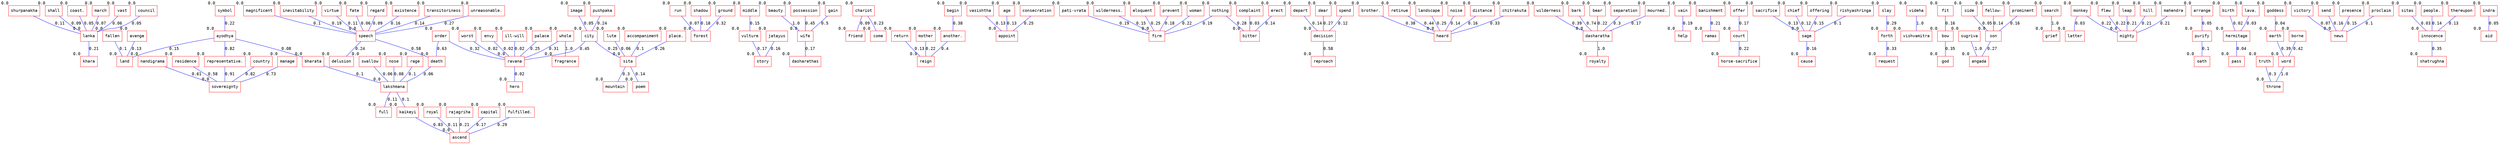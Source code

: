 strict graph  {
	shurpanakha	 [color=red,
		fontname=courier,
		shape=box,
		xlabel=0.0];
	lanka	 [color=red,
		fontname=courier,
		shape=box,
		xlabel=0.0];
	shurpanakha -- lanka	 [color=blue,
		fontname=courier,
		label=0.11];
	khara	 [color=red,
		fontname=courier,
		shape=box,
		xlabel=0.0];
	lanka -- khara	 [color=blue,
		fontname=courier,
		label=0.21];
	fallen	 [color=red,
		fontname=courier,
		shape=box,
		xlabel=0.0];
	land	 [color=red,
		fontname=courier,
		shape=box,
		xlabel=0.0];
	fallen -- land	 [color=blue,
		fontname=courier,
		label=0.1];
	run	 [color=red,
		fontname=courier,
		shape=box,
		xlabel=0.0];
	forest	 [color=red,
		fontname=courier,
		shape=box,
		xlabel=0.0];
	run -- forest	 [color=blue,
		fontname=courier,
		label=0.07];
	middle	 [color=red,
		fontname=courier,
		shape=box,
		xlabel=0.0];
	vulture	 [color=red,
		fontname=courier,
		shape=box,
		xlabel=0.0];
	middle -- vulture	 [color=blue,
		fontname=courier,
		label=0.15];
	story	 [color=red,
		fontname=courier,
		shape=box,
		xlabel=0.0];
	vulture -- story	 [color=blue,
		fontname=courier,
		label=0.17];
	jatayus	 [color=red,
		fontname=courier,
		shape=box,
		xlabel=0.0];
	jatayus -- story	 [color=blue,
		fontname=courier,
		label=0.16];
	avenge	 [color=red,
		fontname=courier,
		shape=box,
		xlabel=0.0];
	avenge -- land	 [color=blue,
		fontname=courier,
		label=0.13];
	shadow	 [color=red,
		fontname=courier,
		shape=box,
		xlabel=0.0];
	shadow -- forest	 [color=blue,
		fontname=courier,
		label=0.18];
	beauty	 [color=red,
		fontname=courier,
		shape=box,
		xlabel=0.0];
	wife	 [color=red,
		fontname=courier,
		shape=box,
		xlabel=0.0];
	beauty -- wife	 [color=blue,
		fontname=courier,
		label=1.0];
	dasharathas	 [color=red,
		fontname=courier,
		shape=box,
		xlabel=0.0];
	wife -- dasharathas	 [color=blue,
		fontname=courier,
		label=0.17];
	lakshmana	 [color=red,
		fontname=courier,
		shape=box,
		xlabel=0.0];
	full	 [color=red,
		fontname=courier,
		shape=box,
		xlabel=0.0];
	lakshmana -- full	 [color=blue,
		fontname=courier,
		label=0.11];
	kaikeyi	 [color=red,
		fontname=courier,
		shape=box,
		xlabel=0.0];
	lakshmana -- kaikeyi	 [color=blue,
		fontname=courier,
		label=0.1];
	chariot	 [color=red,
		fontname=courier,
		shape=box,
		xlabel=0.0];
	friend	 [color=red,
		fontname=courier,
		shape=box,
		xlabel=0.0];
	chariot -- friend	 [color=blue,
		fontname=courier,
		label=0.09];
	come	 [color=red,
		fontname=courier,
		shape=box,
		xlabel=0.0];
	chariot -- come	 [color=blue,
		fontname=courier,
		label=0.23];
	ground	 [color=red,
		fontname=courier,
		shape=box,
		xlabel=0.0];
	ground -- forest	 [color=blue,
		fontname=courier,
		label=0.32];
	possession	 [color=red,
		fontname=courier,
		shape=box,
		xlabel=0.0];
	possession -- wife	 [color=blue,
		fontname=courier,
		label=0.45];
	gain	 [color=red,
		fontname=courier,
		shape=box,
		xlabel=0.0];
	gain -- wife	 [color=blue,
		fontname=courier,
		label=0.5];
	swallow	 [color=red,
		fontname=courier,
		shape=box,
		xlabel=0.0];
	swallow -- lakshmana	 [color=blue,
		fontname=courier,
		label=0.06];
	nose	 [color=red,
		fontname=courier,
		shape=box,
		xlabel=0.0];
	nose -- lakshmana	 [color=blue,
		fontname=courier,
		label=0.08];
	rage	 [color=red,
		fontname=courier,
		shape=box,
		xlabel=0.0];
	rage -- lakshmana	 [color=blue,
		fontname=courier,
		label=0.1];
	"another."	 [color=red,
		fontname=courier,
		shape=box,
		xlabel=0.0];
	reign	 [color=red,
		fontname=courier,
		shape=box,
		xlabel=0.0];
	"another." -- reign	 [color=blue,
		fontname=courier,
		label=0.4];
	vasishtha	 [color=red,
		fontname=courier,
		shape=box,
		xlabel=0.0];
	appoint	 [color=red,
		fontname=courier,
		shape=box,
		xlabel=0.0];
	vasishtha -- appoint	 [color=blue,
		fontname=courier,
		label=0.13];
	"pati-vrata"	 [color=red,
		fontname=courier,
		shape=box,
		xlabel=0.0];
	firm	 [color=red,
		fontname=courier,
		shape=box,
		xlabel=0.0];
	"pati-vrata" -- firm	 [color=blue,
		fontname=courier,
		label=0.19];
	order	 [color=red,
		fontname=courier,
		shape=box,
		xlabel=0.0];
	death	 [color=red,
		fontname=courier,
		shape=box,
		xlabel=0.0];
	order -- death	 [color=blue,
		fontname=courier,
		label=0.63];
	ravana	 [color=red,
		fontname=courier,
		shape=box,
		xlabel=0.0];
	order -- ravana	 [color=blue,
		fontname=courier,
		label=0.32];
	death -- lakshmana	 [color=blue,
		fontname=courier,
		label=0.06];
	depart	 [color=red,
		fontname=courier,
		shape=box,
		xlabel=0.0];
	decision	 [color=red,
		fontname=courier,
		shape=box,
		xlabel=0.0];
	depart -- decision	 [color=blue,
		fontname=courier,
		label=0.14];
	reproach	 [color=red,
		fontname=courier,
		shape=box,
		xlabel=0.0];
	decision -- reproach	 [color=blue,
		fontname=courier,
		label=0.58];
	existence	 [color=red,
		fontname=courier,
		shape=box,
		xlabel=0.0];
	speech	 [color=red,
		fontname=courier,
		shape=box,
		xlabel=0.0];
	existence -- speech	 [color=blue,
		fontname=courier,
		label=0.16];
	speech -- death	 [color=blue,
		fontname=courier,
		label=0.58];
	delusion	 [color=red,
		fontname=courier,
		shape=box,
		xlabel=0.0];
	speech -- delusion	 [color=blue,
		fontname=courier,
		label=0.24];
	eloquent	 [color=red,
		fontname=courier,
		shape=box,
		xlabel=0.0];
	eloquent -- firm	 [color=blue,
		fontname=courier,
		label=0.25];
	"brother."	 [color=red,
		fontname=courier,
		shape=box,
		xlabel=0.0];
	heard	 [color=red,
		fontname=courier,
		shape=box,
		xlabel=0.0];
	"brother." -- heard	 [color=blue,
		fontname=courier,
		label=0.38];
	age	 [color=red,
		fontname=courier,
		shape=box,
		xlabel=0.0];
	age -- appoint	 [color=blue,
		fontname=courier,
		label=0.13];
	symbol	 [color=red,
		fontname=courier,
		shape=box,
		xlabel=0.0];
	ayodhya	 [color=red,
		fontname=courier,
		shape=box,
		xlabel=0.0];
	symbol -- ayodhya	 [color=blue,
		fontname=courier,
		label=0.22];
	ayodhya -- land	 [color=blue,
		fontname=courier,
		label=0.15];
	"representative."	 [color=red,
		fontname=courier,
		shape=box,
		xlabel=0.0];
	ayodhya -- "representative."	 [color=blue,
		fontname=courier,
		label=0.82];
	bharata	 [color=red,
		fontname=courier,
		shape=box,
		xlabel=0.0];
	ayodhya -- bharata	 [color=blue,
		fontname=courier,
		label=0.08];
	transitoriness	 [color=red,
		fontname=courier,
		shape=box,
		xlabel=0.0];
	transitoriness -- speech	 [color=blue,
		fontname=courier,
		label=0.14];
	wilderness	 [color=red,
		fontname=courier,
		shape=box,
		xlabel=0.0];
	dasharatha	 [color=red,
		fontname=courier,
		shape=box,
		xlabel=0.0];
	wilderness -- dasharatha	 [color=blue,
		fontname=courier,
		label=0.39];
	royalty	 [color=red,
		fontname=courier,
		shape=box,
		xlabel=0.0];
	dasharatha -- royalty	 [color=blue,
		fontname=courier,
		label=1.0];
	bark	 [color=red,
		fontname=courier,
		shape=box,
		xlabel=0.0];
	bark -- dasharatha	 [color=blue,
		fontname=courier,
		label=0.74];
	retinue	 [color=red,
		fontname=courier,
		shape=box,
		xlabel=0.0];
	retinue -- heard	 [color=blue,
		fontname=courier,
		label=0.44];
	consecration	 [color=red,
		fontname=courier,
		shape=box,
		xlabel=0.0];
	consecration -- appoint	 [color=blue,
		fontname=courier,
		label=0.25];
	vain	 [color=red,
		fontname=courier,
		shape=box,
		xlabel=0.0];
	help	 [color=red,
		fontname=courier,
		shape=box,
		xlabel=0.0];
	vain -- help	 [color=blue,
		fontname=courier,
		label=0.19];
	country	 [color=red,
		fontname=courier,
		shape=box,
		xlabel=0.0];
	sovereignty	 [color=red,
		fontname=courier,
		shape=box,
		xlabel=0.0];
	country -- sovereignty	 [color=blue,
		fontname=courier,
		label=0.82];
	landscape	 [color=red,
		fontname=courier,
		shape=box,
		xlabel=0.0];
	landscape -- heard	 [color=blue,
		fontname=courier,
		label=0.25];
	bear	 [color=red,
		fontname=courier,
		shape=box,
		xlabel=0.0];
	bear -- dasharatha	 [color=blue,
		fontname=courier,
		label=0.22];
	prevent	 [color=red,
		fontname=courier,
		shape=box,
		xlabel=0.0];
	prevent -- firm	 [color=blue,
		fontname=courier,
		label=0.18];
	ascend	 [color=red,
		fontname=courier,
		shape=box,
		xlabel=0.0];
	kaikeyi -- ascend	 [color=blue,
		fontname=courier,
		label=0.83];
	"unreasonable."	 [color=red,
		fontname=courier,
		shape=box,
		xlabel=0.0];
	"unreasonable." -- speech	 [color=blue,
		fontname=courier,
		label=0.27];
	nothing	 [color=red,
		fontname=courier,
		shape=box,
		xlabel=0.0];
	nothing -- firm	 [color=blue,
		fontname=courier,
		label=0.19];
	bitter	 [color=red,
		fontname=courier,
		shape=box,
		xlabel=0.0];
	nothing -- bitter	 [color=blue,
		fontname=courier,
		label=0.28];
	royal	 [color=red,
		fontname=courier,
		shape=box,
		xlabel=0.0];
	royal -- ascend	 [color=blue,
		fontname=courier,
		label=0.11];
	manage	 [color=red,
		fontname=courier,
		shape=box,
		xlabel=0.0];
	manage -- sovereignty	 [color=blue,
		fontname=courier,
		label=0.73];
	nandigrama	 [color=red,
		fontname=courier,
		shape=box,
		xlabel=0.0];
	nandigrama -- sovereignty	 [color=blue,
		fontname=courier,
		label=0.61];
	noise	 [color=red,
		fontname=courier,
		shape=box,
		xlabel=0.0];
	noise -- heard	 [color=blue,
		fontname=courier,
		label=0.14];
	banishment	 [color=red,
		fontname=courier,
		shape=box,
		xlabel=0.0];
	ramas	 [color=red,
		fontname=courier,
		shape=box,
		xlabel=0.0];
	banishment -- ramas	 [color=blue,
		fontname=courier,
		label=0.21];
	begin	 [color=red,
		fontname=courier,
		shape=box,
		xlabel=0.0];
	begin -- "another."	 [color=blue,
		fontname=courier,
		label=0.38];
	distance	 [color=red,
		fontname=courier,
		shape=box,
		xlabel=0.0];
	distance -- heard	 [color=blue,
		fontname=courier,
		label=0.16];
	separation	 [color=red,
		fontname=courier,
		shape=box,
		xlabel=0.0];
	separation -- dasharatha	 [color=blue,
		fontname=courier,
		label=0.3];
	"representative." -- sovereignty	 [color=blue,
		fontname=courier,
		label=0.91];
	woman	 [color=red,
		fontname=courier,
		shape=box,
		xlabel=0.0];
	woman -- firm	 [color=blue,
		fontname=courier,
		label=0.22];
	"wilderness."	 [color=red,
		fontname=courier,
		shape=box,
		xlabel=0.0];
	"wilderness." -- firm	 [color=blue,
		fontname=courier,
		label=0.15];
	dear	 [color=red,
		fontname=courier,
		shape=box,
		xlabel=0.0];
	dear -- decision	 [color=blue,
		fontname=courier,
		label=0.27];
	return	 [color=red,
		fontname=courier,
		shape=box,
		xlabel=0.0];
	return -- reign	 [color=blue,
		fontname=courier,
		label=0.13];
	"mourned."	 [color=red,
		fontname=courier,
		shape=box,
		xlabel=0.0];
	"mourned." -- dasharatha	 [color=blue,
		fontname=courier,
		label=0.17];
	mother	 [color=red,
		fontname=courier,
		shape=box,
		xlabel=0.0];
	mother -- reign	 [color=blue,
		fontname=courier,
		label=0.22];
	residence	 [color=red,
		fontname=courier,
		shape=box,
		xlabel=0.0];
	residence -- sovereignty	 [color=blue,
		fontname=courier,
		label=0.58];
	rajagriha	 [color=red,
		fontname=courier,
		shape=box,
		xlabel=0.0];
	rajagriha -- ascend	 [color=blue,
		fontname=courier,
		label=0.21];
	chitrakuta	 [color=red,
		fontname=courier,
		shape=box,
		xlabel=0.0];
	chitrakuta -- heard	 [color=blue,
		fontname=courier,
		label=0.33];
	capital	 [color=red,
		fontname=courier,
		shape=box,
		xlabel=0.0];
	capital -- ascend	 [color=blue,
		fontname=courier,
		label=0.17];
	"fulfilled."	 [color=red,
		fontname=courier,
		shape=box,
		xlabel=0.0];
	"fulfilled." -- ascend	 [color=blue,
		fontname=courier,
		label=0.29];
	magnificent	 [color=red,
		fontname=courier,
		shape=box,
		xlabel=0.0];
	magnificent -- speech	 [color=blue,
		fontname=courier,
		label=0.1];
	spend	 [color=red,
		fontname=courier,
		shape=box,
		xlabel=0.0];
	spend -- decision	 [color=blue,
		fontname=courier,
		label=0.12];
	inevitability	 [color=red,
		fontname=courier,
		shape=box,
		xlabel=0.0];
	inevitability -- speech	 [color=blue,
		fontname=courier,
		label=0.19];
	offer	 [color=red,
		fontname=courier,
		shape=box,
		xlabel=0.0];
	court	 [color=red,
		fontname=courier,
		shape=box,
		xlabel=0.0];
	offer -- court	 [color=blue,
		fontname=courier,
		label=0.17];
	"horse-sacrifice"	 [color=red,
		fontname=courier,
		shape=box,
		xlabel=0.0];
	court -- "horse-sacrifice"	 [color=blue,
		fontname=courier,
		label=0.22];
	sage	 [color=red,
		fontname=courier,
		shape=box,
		xlabel=0.0];
	cause	 [color=red,
		fontname=courier,
		shape=box,
		xlabel=0.0];
	sage -- cause	 [color=blue,
		fontname=courier,
		label=0.16];
	sacrifice	 [color=red,
		fontname=courier,
		shape=box,
		xlabel=0.0];
	sacrifice -- sage	 [color=blue,
		fontname=courier,
		label=0.13];
	slay	 [color=red,
		fontname=courier,
		shape=box,
		xlabel=0.0];
	forth	 [color=red,
		fontname=courier,
		shape=box,
		xlabel=0.0];
	slay -- forth	 [color=blue,
		fontname=courier,
		label=0.29];
	request	 [color=red,
		fontname=courier,
		shape=box,
		xlabel=0.0];
	forth -- request	 [color=blue,
		fontname=courier,
		label=0.33];
	videha	 [color=red,
		fontname=courier,
		shape=box,
		xlabel=0.0];
	vishvamitra	 [color=red,
		fontname=courier,
		shape=box,
		xlabel=0.0];
	videha -- vishvamitra	 [color=blue,
		fontname=courier,
		label=1.0];
	fit	 [color=red,
		fontname=courier,
		shape=box,
		xlabel=0.0];
	bow	 [color=red,
		fontname=courier,
		shape=box,
		xlabel=0.0];
	fit -- bow	 [color=blue,
		fontname=courier,
		label=0.16];
	god	 [color=red,
		fontname=courier,
		shape=box,
		xlabel=0.0];
	bow -- god	 [color=blue,
		fontname=courier,
		label=0.35];
	chief	 [color=red,
		fontname=courier,
		shape=box,
		xlabel=0.0];
	chief -- sage	 [color=blue,
		fontname=courier,
		label=0.12];
	offering	 [color=red,
		fontname=courier,
		shape=box,
		xlabel=0.0];
	offering -- sage	 [color=blue,
		fontname=courier,
		label=0.15];
	hero	 [color=red,
		fontname=courier,
		shape=box,
		xlabel=0.0];
	ravana -- hero	 [color=blue,
		fontname=courier,
		label=0.02];
	bharata -- lakshmana	 [color=blue,
		fontname=courier,
		label=0.1];
	rishyashringa	 [color=red,
		fontname=courier,
		shape=box,
		xlabel=0.0];
	rishyashringa -- sage	 [color=blue,
		fontname=courier,
		label=0.1];
	sugriva	 [color=red,
		fontname=courier,
		shape=box,
		xlabel=0.0];
	angada	 [color=red,
		fontname=courier,
		shape=box,
		xlabel=0.0];
	sugriva -- angada	 [color=blue,
		fontname=courier,
		label=1.0];
	search	 [color=red,
		fontname=courier,
		shape=box,
		xlabel=0.0];
	grief	 [color=red,
		fontname=courier,
		shape=box,
		xlabel=0.0];
	search -- grief	 [color=blue,
		fontname=courier,
		label=1.0];
	palace	 [color=red,
		fontname=courier,
		shape=box,
		xlabel=0.0];
	palace -- ravana	 [color=blue,
		fontname=courier,
		label=0.25];
	monkey	 [color=red,
		fontname=courier,
		shape=box,
		xlabel=0.0];
	mighty	 [color=red,
		fontname=courier,
		shape=box,
		xlabel=0.0];
	monkey -- mighty	 [color=blue,
		fontname=courier,
		label=0.22];
	latter	 [color=red,
		fontname=courier,
		shape=box,
		xlabel=0.0];
	monkey -- latter	 [color=blue,
		fontname=courier,
		label=0.03];
	flew	 [color=red,
		fontname=courier,
		shape=box,
		xlabel=0.0];
	flew -- mighty	 [color=blue,
		fontname=courier,
		label=0.22];
	city	 [color=red,
		fontname=courier,
		shape=box,
		xlabel=0.0];
	city -- ravana	 [color=blue,
		fontname=courier,
		label=0.45];
	sita	 [color=red,
		fontname=courier,
		shape=box,
		xlabel=0.0];
	city -- sita	 [color=blue,
		fontname=courier,
		label=0.25];
	leap	 [color=red,
		fontname=courier,
		shape=box,
		xlabel=0.0];
	leap -- mighty	 [color=blue,
		fontname=courier,
		label=0.21];
	hill	 [color=red,
		fontname=courier,
		shape=box,
		xlabel=0.0];
	hill -- mighty	 [color=blue,
		fontname=courier,
		label=0.21];
	whole	 [color=red,
		fontname=courier,
		shape=box,
		xlabel=0.0];
	whole -- ravana	 [color=blue,
		fontname=courier,
		label=0.31];
	fragrance	 [color=red,
		fontname=courier,
		shape=box,
		xlabel=0.0];
	whole -- fragrance	 [color=blue,
		fontname=courier,
		label=1.0];
	mahendra	 [color=red,
		fontname=courier,
		shape=box,
		xlabel=0.0];
	mahendra -- mighty	 [color=blue,
		fontname=courier,
		label=0.21];
	pushpaka	 [color=red,
		fontname=courier,
		shape=box,
		xlabel=0.0];
	pushpaka -- city	 [color=blue,
		fontname=courier,
		label=0.24];
	purify	 [color=red,
		fontname=courier,
		shape=box,
		xlabel=0.0];
	oath	 [color=red,
		fontname=courier,
		shape=box,
		xlabel=0.0];
	purify -- oath	 [color=blue,
		fontname=courier,
		label=0.1];
	arrange	 [color=red,
		fontname=courier,
		shape=box,
		xlabel=0.0];
	arrange -- purify	 [color=blue,
		fontname=courier,
		label=0.05];
	birth	 [color=red,
		fontname=courier,
		shape=box,
		xlabel=0.0];
	hermitage	 [color=red,
		fontname=courier,
		shape=box,
		xlabel=0.0];
	birth -- hermitage	 [color=blue,
		fontname=courier,
		label=0.02];
	pass	 [color=red,
		fontname=courier,
		shape=box,
		xlabel=0.0];
	hermitage -- pass	 [color=blue,
		fontname=courier,
		label=0.04];
	word	 [color=red,
		fontname=courier,
		shape=box,
		xlabel=0.0];
	throne	 [color=red,
		fontname=courier,
		shape=box,
		xlabel=0.0];
	word -- throne	 [color=blue,
		fontname=courier,
		label=1.0];
	goddess	 [color=red,
		fontname=courier,
		shape=box,
		xlabel=0.0];
	earth	 [color=red,
		fontname=courier,
		shape=box,
		xlabel=0.0];
	goddess -- earth	 [color=blue,
		fontname=courier,
		label=0.04];
	earth -- word	 [color=blue,
		fontname=courier,
		label=0.39];
	borne	 [color=red,
		fontname=courier,
		shape=box,
		xlabel=0.0];
	borne -- word	 [color=blue,
		fontname=courier,
		label=0.42];
	lute	 [color=red,
		fontname=courier,
		shape=box,
		xlabel=0.0];
	lute -- sita	 [color=blue,
		fontname=courier,
		label=0.06];
	poem	 [color=red,
		fontname=courier,
		shape=box,
		xlabel=0.0];
	sita -- poem	 [color=blue,
		fontname=courier,
		label=0.14];
	mountain	 [color=red,
		fontname=courier,
		shape=box,
		xlabel=0.0];
	sita -- mountain	 [color=blue,
		fontname=courier,
		label=0.3];
	truth	 [color=red,
		fontname=courier,
		shape=box,
		xlabel=0.0];
	truth -- throne	 [color=blue,
		fontname=courier,
		label=0.3];
	"lava."	 [color=red,
		fontname=courier,
		shape=box,
		xlabel=0.0];
	"lava." -- hermitage	 [color=blue,
		fontname=courier,
		label=0.03];
	accompaniment	 [color=red,
		fontname=courier,
		shape=box,
		xlabel=0.0];
	accompaniment -- sita	 [color=blue,
		fontname=courier,
		label=0.1];
	son	 [color=red,
		fontname=courier,
		shape=box,
		xlabel=0.0];
	son -- angada	 [color=blue,
		fontname=courier,
		label=0.27];
	victory	 [color=red,
		fontname=courier,
		shape=box,
		xlabel=0.0];
	news	 [color=red,
		fontname=courier,
		shape=box,
		xlabel=0.0];
	victory -- news	 [color=blue,
		fontname=courier,
		label=0.07];
	complaint	 [color=red,
		fontname=courier,
		shape=box,
		xlabel=0.0];
	complaint -- bitter	 [color=blue,
		fontname=courier,
		label=0.03];
	innocence	 [color=red,
		fontname=courier,
		shape=box,
		xlabel=0.0];
	shatrughna	 [color=red,
		fontname=courier,
		shape=box,
		xlabel=0.0];
	innocence -- shatrughna	 [color=blue,
		fontname=courier,
		label=0.35];
	shall	 [color=red,
		fontname=courier,
		shape=box,
		xlabel=0.0];
	shall -- lanka	 [color=blue,
		fontname=courier,
		label=0.09];
	side	 [color=red,
		fontname=courier,
		shape=box,
		xlabel=0.0];
	side -- son	 [color=blue,
		fontname=courier,
		label=0.05];
	"coast."	 [color=red,
		fontname=courier,
		shape=box,
		xlabel=0.0];
	"coast." -- lanka	 [color=blue,
		fontname=courier,
		label=0.05];
	worst	 [color=red,
		fontname=courier,
		shape=box,
		xlabel=0.0];
	worst -- ravana	 [color=blue,
		fontname=courier,
		label=0.02];
	virtue	 [color=red,
		fontname=courier,
		shape=box,
		xlabel=0.0];
	virtue -- speech	 [color=blue,
		fontname=courier,
		label=0.11];
	envy	 [color=red,
		fontname=courier,
		shape=box,
		xlabel=0.0];
	envy -- ravana	 [color=blue,
		fontname=courier,
		label=0.02];
	"ill-will"	 [color=red,
		fontname=courier,
		shape=box,
		xlabel=0.0];
	"ill-will" -- ravana	 [color=blue,
		fontname=courier,
		label=0.02];
	march	 [color=red,
		fontname=courier,
		shape=box,
		xlabel=0.0];
	march -- lanka	 [color=blue,
		fontname=courier,
		label=0.07];
	send	 [color=red,
		fontname=courier,
		shape=box,
		xlabel=0.0];
	send -- news	 [color=blue,
		fontname=courier,
		label=0.16];
	presence	 [color=red,
		fontname=courier,
		shape=box,
		xlabel=0.0];
	presence -- news	 [color=blue,
		fontname=courier,
		label=0.15];
	sitas	 [color=red,
		fontname=courier,
		shape=box,
		xlabel=0.0];
	sitas -- innocence	 [color=blue,
		fontname=courier,
		label=0.03];
	"fellow-"	 [color=red,
		fontname=courier,
		shape=box,
		xlabel=0.0];
	"fellow-" -- son	 [color=blue,
		fontname=courier,
		label=0.14];
	indra	 [color=red,
		fontname=courier,
		shape=box,
		xlabel=0.0];
	aid	 [color=red,
		fontname=courier,
		shape=box,
		xlabel=0.0];
	indra -- aid	 [color=blue,
		fontname=courier,
		label=0.05];
	fate	 [color=red,
		fontname=courier,
		shape=box,
		xlabel=0.0];
	fate -- speech	 [color=blue,
		fontname=courier,
		label=0.06];
	vast	 [color=red,
		fontname=courier,
		shape=box,
		xlabel=0.0];
	vast -- lanka	 [color=blue,
		fontname=courier,
		label=0.06];
	regard	 [color=red,
		fontname=courier,
		shape=box,
		xlabel=0.0];
	regard -- speech	 [color=blue,
		fontname=courier,
		label=0.09];
	image	 [color=red,
		fontname=courier,
		shape=box,
		xlabel=0.0];
	image -- city	 [color=blue,
		fontname=courier,
		label=0.05];
	erect	 [color=red,
		fontname=courier,
		shape=box,
		xlabel=0.0];
	erect -- bitter	 [color=blue,
		fontname=courier,
		label=0.14];
	prominent	 [color=red,
		fontname=courier,
		shape=box,
		xlabel=0.0];
	prominent -- son	 [color=blue,
		fontname=courier,
		label=0.16];
	"people."	 [color=red,
		fontname=courier,
		shape=box,
		xlabel=0.0];
	"people." -- innocence	 [color=blue,
		fontname=courier,
		label=0.14];
	council	 [color=red,
		fontname=courier,
		shape=box,
		xlabel=0.0];
	council -- lanka	 [color=blue,
		fontname=courier,
		label=0.05];
	proclaim	 [color=red,
		fontname=courier,
		shape=box,
		xlabel=0.0];
	proclaim -- news	 [color=blue,
		fontname=courier,
		label=0.1];
	thereupon	 [color=red,
		fontname=courier,
		shape=box,
		xlabel=0.0];
	thereupon -- innocence	 [color=blue,
		fontname=courier,
		label=0.13];
	"place."	 [color=red,
		fontname=courier,
		shape=box,
		xlabel=0.0];
	"place." -- sita	 [color=blue,
		fontname=courier,
		label=0.26];
}
